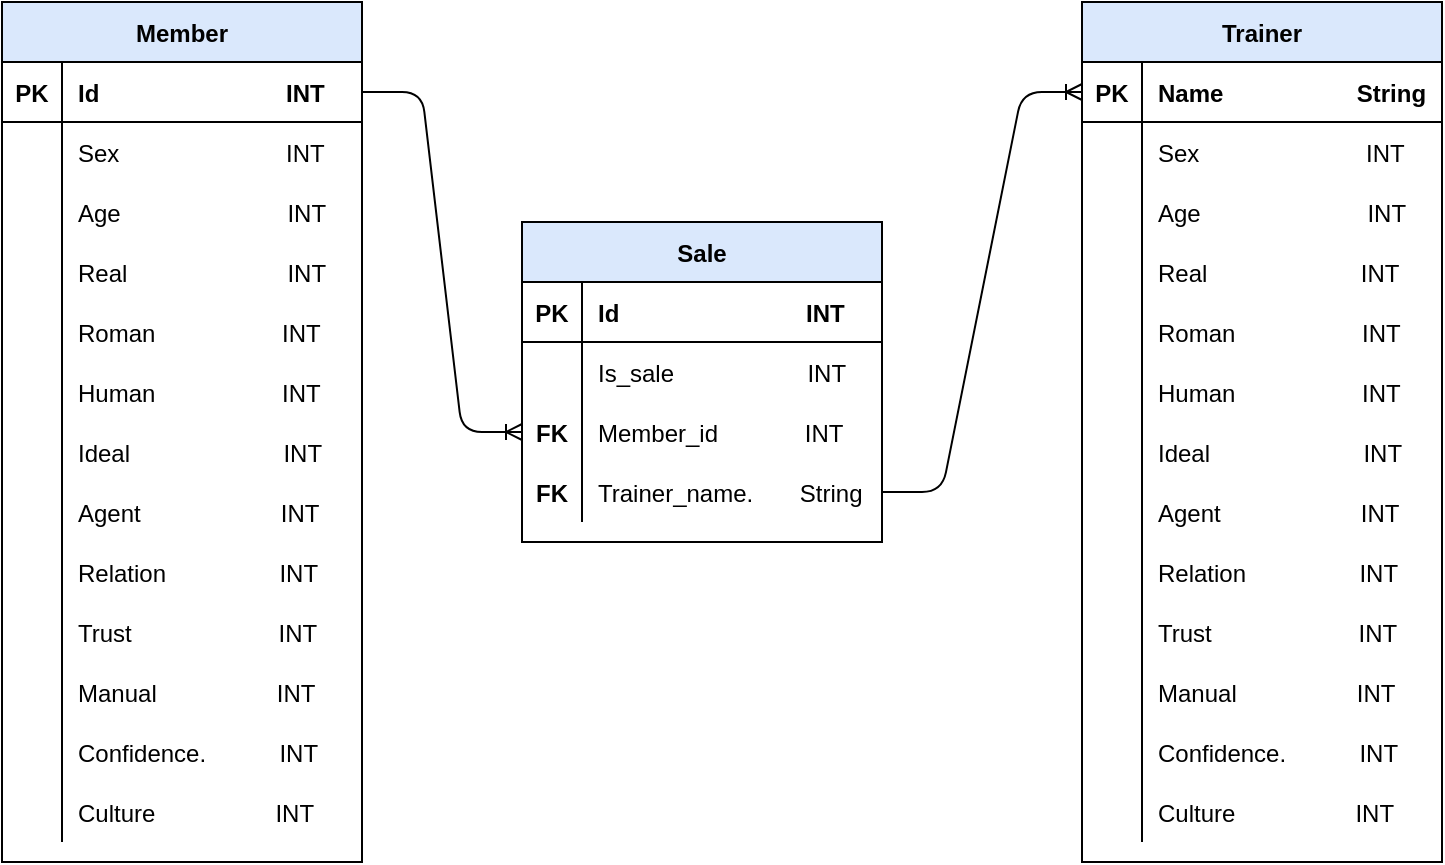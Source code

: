 <mxfile version="14.5.3" type="github">
  <diagram name="Page-1" id="bd83a815-5ea8-2e97-e5ec-87c9f400f2fa">
    <mxGraphModel dx="788" dy="491" grid="1" gridSize="10" guides="1" tooltips="1" connect="1" arrows="1" fold="1" page="1" pageScale="1.5" pageWidth="1169" pageHeight="826" background="#ffffff" math="0" shadow="0">
      <root>
        <mxCell id="0" style=";html=1;" />
        <mxCell id="1" style=";html=1;" parent="0" />
        <mxCell id="A8HipYz5tPDnNohidp6Q-77" value="Member" style="shape=table;startSize=30;container=1;collapsible=1;childLayout=tableLayout;fixedRows=1;rowLines=0;fontStyle=1;align=center;resizeLast=1;strokeColor=#000000;strokeWidth=1;fillColor=#DAE8FC;" vertex="1" parent="1">
          <mxGeometry x="600" y="480" width="180" height="430" as="geometry" />
        </mxCell>
        <mxCell id="A8HipYz5tPDnNohidp6Q-78" value="" style="shape=partialRectangle;collapsible=0;dropTarget=0;pointerEvents=0;fillColor=none;top=0;left=0;bottom=1;right=0;points=[[0,0.5],[1,0.5]];portConstraint=eastwest;" vertex="1" parent="A8HipYz5tPDnNohidp6Q-77">
          <mxGeometry y="30" width="180" height="30" as="geometry" />
        </mxCell>
        <mxCell id="A8HipYz5tPDnNohidp6Q-79" value="PK" style="shape=partialRectangle;connectable=0;fillColor=none;top=0;left=0;bottom=0;right=0;fontStyle=1;overflow=hidden;" vertex="1" parent="A8HipYz5tPDnNohidp6Q-78">
          <mxGeometry width="30" height="30" as="geometry" />
        </mxCell>
        <mxCell id="A8HipYz5tPDnNohidp6Q-80" value="Id                            INT" style="shape=partialRectangle;connectable=0;fillColor=none;top=0;left=0;bottom=0;right=0;align=left;spacingLeft=6;fontStyle=1;overflow=hidden;" vertex="1" parent="A8HipYz5tPDnNohidp6Q-78">
          <mxGeometry x="30" width="150" height="30" as="geometry" />
        </mxCell>
        <mxCell id="A8HipYz5tPDnNohidp6Q-81" value="" style="shape=partialRectangle;collapsible=0;dropTarget=0;pointerEvents=0;fillColor=none;top=0;left=0;bottom=0;right=0;points=[[0,0.5],[1,0.5]];portConstraint=eastwest;" vertex="1" parent="A8HipYz5tPDnNohidp6Q-77">
          <mxGeometry y="60" width="180" height="30" as="geometry" />
        </mxCell>
        <mxCell id="A8HipYz5tPDnNohidp6Q-82" value="" style="shape=partialRectangle;connectable=0;fillColor=none;top=0;left=0;bottom=0;right=0;editable=1;overflow=hidden;" vertex="1" parent="A8HipYz5tPDnNohidp6Q-81">
          <mxGeometry width="30" height="30" as="geometry" />
        </mxCell>
        <mxCell id="A8HipYz5tPDnNohidp6Q-83" value="Sex                         INT" style="shape=partialRectangle;connectable=0;fillColor=none;top=0;left=0;bottom=0;right=0;align=left;spacingLeft=6;overflow=hidden;" vertex="1" parent="A8HipYz5tPDnNohidp6Q-81">
          <mxGeometry x="30" width="150" height="30" as="geometry" />
        </mxCell>
        <mxCell id="A8HipYz5tPDnNohidp6Q-84" value="" style="shape=partialRectangle;collapsible=0;dropTarget=0;pointerEvents=0;fillColor=none;top=0;left=0;bottom=0;right=0;points=[[0,0.5],[1,0.5]];portConstraint=eastwest;" vertex="1" parent="A8HipYz5tPDnNohidp6Q-77">
          <mxGeometry y="90" width="180" height="30" as="geometry" />
        </mxCell>
        <mxCell id="A8HipYz5tPDnNohidp6Q-85" value="" style="shape=partialRectangle;connectable=0;fillColor=none;top=0;left=0;bottom=0;right=0;editable=1;overflow=hidden;" vertex="1" parent="A8HipYz5tPDnNohidp6Q-84">
          <mxGeometry width="30" height="30" as="geometry" />
        </mxCell>
        <mxCell id="A8HipYz5tPDnNohidp6Q-86" value="Age                         INT" style="shape=partialRectangle;connectable=0;fillColor=none;top=0;left=0;bottom=0;right=0;align=left;spacingLeft=6;overflow=hidden;" vertex="1" parent="A8HipYz5tPDnNohidp6Q-84">
          <mxGeometry x="30" width="150" height="30" as="geometry" />
        </mxCell>
        <mxCell id="A8HipYz5tPDnNohidp6Q-87" value="" style="shape=partialRectangle;collapsible=0;dropTarget=0;pointerEvents=0;fillColor=none;top=0;left=0;bottom=0;right=0;points=[[0,0.5],[1,0.5]];portConstraint=eastwest;" vertex="1" parent="A8HipYz5tPDnNohidp6Q-77">
          <mxGeometry y="120" width="180" height="30" as="geometry" />
        </mxCell>
        <mxCell id="A8HipYz5tPDnNohidp6Q-88" value="" style="shape=partialRectangle;connectable=0;fillColor=none;top=0;left=0;bottom=0;right=0;editable=1;overflow=hidden;" vertex="1" parent="A8HipYz5tPDnNohidp6Q-87">
          <mxGeometry width="30" height="30" as="geometry" />
        </mxCell>
        <mxCell id="A8HipYz5tPDnNohidp6Q-89" value="Real                        INT" style="shape=partialRectangle;connectable=0;fillColor=none;top=0;left=0;bottom=0;right=0;align=left;spacingLeft=6;overflow=hidden;" vertex="1" parent="A8HipYz5tPDnNohidp6Q-87">
          <mxGeometry x="30" width="150" height="30" as="geometry" />
        </mxCell>
        <mxCell id="A8HipYz5tPDnNohidp6Q-102" value="" style="shape=partialRectangle;collapsible=0;dropTarget=0;pointerEvents=0;fillColor=none;top=0;left=0;bottom=0;right=0;points=[[0,0.5],[1,0.5]];portConstraint=eastwest;" vertex="1" parent="A8HipYz5tPDnNohidp6Q-77">
          <mxGeometry y="150" width="180" height="30" as="geometry" />
        </mxCell>
        <mxCell id="A8HipYz5tPDnNohidp6Q-103" value="" style="shape=partialRectangle;connectable=0;fillColor=none;top=0;left=0;bottom=0;right=0;editable=1;overflow=hidden;" vertex="1" parent="A8HipYz5tPDnNohidp6Q-102">
          <mxGeometry width="30" height="30" as="geometry" />
        </mxCell>
        <mxCell id="A8HipYz5tPDnNohidp6Q-104" value="Roman                   INT" style="shape=partialRectangle;connectable=0;fillColor=none;top=0;left=0;bottom=0;right=0;align=left;spacingLeft=6;overflow=hidden;" vertex="1" parent="A8HipYz5tPDnNohidp6Q-102">
          <mxGeometry x="30" width="150" height="30" as="geometry" />
        </mxCell>
        <mxCell id="A8HipYz5tPDnNohidp6Q-105" value="" style="shape=partialRectangle;collapsible=0;dropTarget=0;pointerEvents=0;fillColor=none;top=0;left=0;bottom=0;right=0;points=[[0,0.5],[1,0.5]];portConstraint=eastwest;" vertex="1" parent="A8HipYz5tPDnNohidp6Q-77">
          <mxGeometry y="180" width="180" height="30" as="geometry" />
        </mxCell>
        <mxCell id="A8HipYz5tPDnNohidp6Q-106" value="" style="shape=partialRectangle;connectable=0;fillColor=none;top=0;left=0;bottom=0;right=0;editable=1;overflow=hidden;" vertex="1" parent="A8HipYz5tPDnNohidp6Q-105">
          <mxGeometry width="30" height="30" as="geometry" />
        </mxCell>
        <mxCell id="A8HipYz5tPDnNohidp6Q-107" value="Human                   INT" style="shape=partialRectangle;connectable=0;fillColor=none;top=0;left=0;bottom=0;right=0;align=left;spacingLeft=6;overflow=hidden;" vertex="1" parent="A8HipYz5tPDnNohidp6Q-105">
          <mxGeometry x="30" width="150" height="30" as="geometry" />
        </mxCell>
        <mxCell id="A8HipYz5tPDnNohidp6Q-108" value="" style="shape=partialRectangle;collapsible=0;dropTarget=0;pointerEvents=0;fillColor=none;top=0;left=0;bottom=0;right=0;points=[[0,0.5],[1,0.5]];portConstraint=eastwest;" vertex="1" parent="A8HipYz5tPDnNohidp6Q-77">
          <mxGeometry y="210" width="180" height="30" as="geometry" />
        </mxCell>
        <mxCell id="A8HipYz5tPDnNohidp6Q-109" value="" style="shape=partialRectangle;connectable=0;fillColor=none;top=0;left=0;bottom=0;right=0;editable=1;overflow=hidden;" vertex="1" parent="A8HipYz5tPDnNohidp6Q-108">
          <mxGeometry width="30" height="30" as="geometry" />
        </mxCell>
        <mxCell id="A8HipYz5tPDnNohidp6Q-110" value="Ideal                       INT" style="shape=partialRectangle;connectable=0;fillColor=none;top=0;left=0;bottom=0;right=0;align=left;spacingLeft=6;overflow=hidden;" vertex="1" parent="A8HipYz5tPDnNohidp6Q-108">
          <mxGeometry x="30" width="150" height="30" as="geometry" />
        </mxCell>
        <mxCell id="A8HipYz5tPDnNohidp6Q-111" value="" style="shape=partialRectangle;collapsible=0;dropTarget=0;pointerEvents=0;fillColor=none;top=0;left=0;bottom=0;right=0;points=[[0,0.5],[1,0.5]];portConstraint=eastwest;" vertex="1" parent="A8HipYz5tPDnNohidp6Q-77">
          <mxGeometry y="240" width="180" height="30" as="geometry" />
        </mxCell>
        <mxCell id="A8HipYz5tPDnNohidp6Q-112" value="" style="shape=partialRectangle;connectable=0;fillColor=none;top=0;left=0;bottom=0;right=0;editable=1;overflow=hidden;" vertex="1" parent="A8HipYz5tPDnNohidp6Q-111">
          <mxGeometry width="30" height="30" as="geometry" />
        </mxCell>
        <mxCell id="A8HipYz5tPDnNohidp6Q-113" value="Agent                     INT" style="shape=partialRectangle;connectable=0;fillColor=none;top=0;left=0;bottom=0;right=0;align=left;spacingLeft=6;overflow=hidden;" vertex="1" parent="A8HipYz5tPDnNohidp6Q-111">
          <mxGeometry x="30" width="150" height="30" as="geometry" />
        </mxCell>
        <mxCell id="A8HipYz5tPDnNohidp6Q-114" value="" style="shape=partialRectangle;collapsible=0;dropTarget=0;pointerEvents=0;fillColor=none;top=0;left=0;bottom=0;right=0;points=[[0,0.5],[1,0.5]];portConstraint=eastwest;" vertex="1" parent="A8HipYz5tPDnNohidp6Q-77">
          <mxGeometry y="270" width="180" height="30" as="geometry" />
        </mxCell>
        <mxCell id="A8HipYz5tPDnNohidp6Q-115" value="" style="shape=partialRectangle;connectable=0;fillColor=none;top=0;left=0;bottom=0;right=0;editable=1;overflow=hidden;" vertex="1" parent="A8HipYz5tPDnNohidp6Q-114">
          <mxGeometry width="30" height="30" as="geometry" />
        </mxCell>
        <mxCell id="A8HipYz5tPDnNohidp6Q-116" value="Relation                 INT" style="shape=partialRectangle;connectable=0;fillColor=none;top=0;left=0;bottom=0;right=0;align=left;spacingLeft=6;overflow=hidden;" vertex="1" parent="A8HipYz5tPDnNohidp6Q-114">
          <mxGeometry x="30" width="150" height="30" as="geometry" />
        </mxCell>
        <mxCell id="A8HipYz5tPDnNohidp6Q-117" value="" style="shape=partialRectangle;collapsible=0;dropTarget=0;pointerEvents=0;fillColor=none;top=0;left=0;bottom=0;right=0;points=[[0,0.5],[1,0.5]];portConstraint=eastwest;" vertex="1" parent="A8HipYz5tPDnNohidp6Q-77">
          <mxGeometry y="300" width="180" height="30" as="geometry" />
        </mxCell>
        <mxCell id="A8HipYz5tPDnNohidp6Q-118" value="" style="shape=partialRectangle;connectable=0;fillColor=none;top=0;left=0;bottom=0;right=0;editable=1;overflow=hidden;" vertex="1" parent="A8HipYz5tPDnNohidp6Q-117">
          <mxGeometry width="30" height="30" as="geometry" />
        </mxCell>
        <mxCell id="A8HipYz5tPDnNohidp6Q-119" value="Trust                      INT" style="shape=partialRectangle;connectable=0;fillColor=none;top=0;left=0;bottom=0;right=0;align=left;spacingLeft=6;overflow=hidden;" vertex="1" parent="A8HipYz5tPDnNohidp6Q-117">
          <mxGeometry x="30" width="150" height="30" as="geometry" />
        </mxCell>
        <mxCell id="A8HipYz5tPDnNohidp6Q-120" value="" style="shape=partialRectangle;collapsible=0;dropTarget=0;pointerEvents=0;fillColor=none;top=0;left=0;bottom=0;right=0;points=[[0,0.5],[1,0.5]];portConstraint=eastwest;" vertex="1" parent="A8HipYz5tPDnNohidp6Q-77">
          <mxGeometry y="330" width="180" height="30" as="geometry" />
        </mxCell>
        <mxCell id="A8HipYz5tPDnNohidp6Q-121" value="" style="shape=partialRectangle;connectable=0;fillColor=none;top=0;left=0;bottom=0;right=0;editable=1;overflow=hidden;" vertex="1" parent="A8HipYz5tPDnNohidp6Q-120">
          <mxGeometry width="30" height="30" as="geometry" />
        </mxCell>
        <mxCell id="A8HipYz5tPDnNohidp6Q-122" value="Manual                  INT" style="shape=partialRectangle;connectable=0;fillColor=none;top=0;left=0;bottom=0;right=0;align=left;spacingLeft=6;overflow=hidden;" vertex="1" parent="A8HipYz5tPDnNohidp6Q-120">
          <mxGeometry x="30" width="150" height="30" as="geometry" />
        </mxCell>
        <mxCell id="A8HipYz5tPDnNohidp6Q-126" value="" style="shape=partialRectangle;collapsible=0;dropTarget=0;pointerEvents=0;fillColor=none;top=0;left=0;bottom=0;right=0;points=[[0,0.5],[1,0.5]];portConstraint=eastwest;" vertex="1" parent="A8HipYz5tPDnNohidp6Q-77">
          <mxGeometry y="360" width="180" height="30" as="geometry" />
        </mxCell>
        <mxCell id="A8HipYz5tPDnNohidp6Q-127" value="" style="shape=partialRectangle;connectable=0;fillColor=none;top=0;left=0;bottom=0;right=0;editable=1;overflow=hidden;" vertex="1" parent="A8HipYz5tPDnNohidp6Q-126">
          <mxGeometry width="30" height="30" as="geometry" />
        </mxCell>
        <mxCell id="A8HipYz5tPDnNohidp6Q-128" value="Confidence.           INT" style="shape=partialRectangle;connectable=0;fillColor=none;top=0;left=0;bottom=0;right=0;align=left;spacingLeft=6;overflow=hidden;" vertex="1" parent="A8HipYz5tPDnNohidp6Q-126">
          <mxGeometry x="30" width="150" height="30" as="geometry" />
        </mxCell>
        <mxCell id="A8HipYz5tPDnNohidp6Q-129" value="" style="shape=partialRectangle;collapsible=0;dropTarget=0;pointerEvents=0;fillColor=none;top=0;left=0;bottom=0;right=0;points=[[0,0.5],[1,0.5]];portConstraint=eastwest;" vertex="1" parent="A8HipYz5tPDnNohidp6Q-77">
          <mxGeometry y="390" width="180" height="30" as="geometry" />
        </mxCell>
        <mxCell id="A8HipYz5tPDnNohidp6Q-130" value="" style="shape=partialRectangle;connectable=0;fillColor=none;top=0;left=0;bottom=0;right=0;editable=1;overflow=hidden;" vertex="1" parent="A8HipYz5tPDnNohidp6Q-129">
          <mxGeometry width="30" height="30" as="geometry" />
        </mxCell>
        <mxCell id="A8HipYz5tPDnNohidp6Q-131" value="Culture                  INT" style="shape=partialRectangle;connectable=0;fillColor=none;top=0;left=0;bottom=0;right=0;align=left;spacingLeft=6;overflow=hidden;" vertex="1" parent="A8HipYz5tPDnNohidp6Q-129">
          <mxGeometry x="30" width="150" height="30" as="geometry" />
        </mxCell>
        <mxCell id="A8HipYz5tPDnNohidp6Q-132" value="Trainer" style="shape=table;startSize=30;container=1;collapsible=1;childLayout=tableLayout;fixedRows=1;rowLines=0;fontStyle=1;align=center;resizeLast=1;strokeColor=#000000;strokeWidth=1;fillColor=#DAE8FC;" vertex="1" parent="1">
          <mxGeometry x="1140" y="480" width="180" height="430" as="geometry" />
        </mxCell>
        <mxCell id="A8HipYz5tPDnNohidp6Q-133" value="" style="shape=partialRectangle;collapsible=0;dropTarget=0;pointerEvents=0;fillColor=none;top=0;left=0;bottom=1;right=0;points=[[0,0.5],[1,0.5]];portConstraint=eastwest;" vertex="1" parent="A8HipYz5tPDnNohidp6Q-132">
          <mxGeometry y="30" width="180" height="30" as="geometry" />
        </mxCell>
        <mxCell id="A8HipYz5tPDnNohidp6Q-134" value="PK" style="shape=partialRectangle;connectable=0;fillColor=none;top=0;left=0;bottom=0;right=0;fontStyle=1;overflow=hidden;" vertex="1" parent="A8HipYz5tPDnNohidp6Q-133">
          <mxGeometry width="30" height="30" as="geometry" />
        </mxCell>
        <mxCell id="A8HipYz5tPDnNohidp6Q-135" value="Name                    String" style="shape=partialRectangle;connectable=0;fillColor=none;top=0;left=0;bottom=0;right=0;align=left;spacingLeft=6;fontStyle=1;overflow=hidden;" vertex="1" parent="A8HipYz5tPDnNohidp6Q-133">
          <mxGeometry x="30" width="150" height="30" as="geometry" />
        </mxCell>
        <mxCell id="A8HipYz5tPDnNohidp6Q-136" value="" style="shape=partialRectangle;collapsible=0;dropTarget=0;pointerEvents=0;fillColor=none;top=0;left=0;bottom=0;right=0;points=[[0,0.5],[1,0.5]];portConstraint=eastwest;" vertex="1" parent="A8HipYz5tPDnNohidp6Q-132">
          <mxGeometry y="60" width="180" height="30" as="geometry" />
        </mxCell>
        <mxCell id="A8HipYz5tPDnNohidp6Q-137" value="" style="shape=partialRectangle;connectable=0;fillColor=none;top=0;left=0;bottom=0;right=0;editable=1;overflow=hidden;" vertex="1" parent="A8HipYz5tPDnNohidp6Q-136">
          <mxGeometry width="30" height="30" as="geometry" />
        </mxCell>
        <mxCell id="A8HipYz5tPDnNohidp6Q-138" value="Sex                         INT" style="shape=partialRectangle;connectable=0;fillColor=none;top=0;left=0;bottom=0;right=0;align=left;spacingLeft=6;overflow=hidden;" vertex="1" parent="A8HipYz5tPDnNohidp6Q-136">
          <mxGeometry x="30" width="150" height="30" as="geometry" />
        </mxCell>
        <mxCell id="A8HipYz5tPDnNohidp6Q-139" value="" style="shape=partialRectangle;collapsible=0;dropTarget=0;pointerEvents=0;fillColor=none;top=0;left=0;bottom=0;right=0;points=[[0,0.5],[1,0.5]];portConstraint=eastwest;" vertex="1" parent="A8HipYz5tPDnNohidp6Q-132">
          <mxGeometry y="90" width="180" height="30" as="geometry" />
        </mxCell>
        <mxCell id="A8HipYz5tPDnNohidp6Q-140" value="" style="shape=partialRectangle;connectable=0;fillColor=none;top=0;left=0;bottom=0;right=0;editable=1;overflow=hidden;" vertex="1" parent="A8HipYz5tPDnNohidp6Q-139">
          <mxGeometry width="30" height="30" as="geometry" />
        </mxCell>
        <mxCell id="A8HipYz5tPDnNohidp6Q-141" value="Age                         INT" style="shape=partialRectangle;connectable=0;fillColor=none;top=0;left=0;bottom=0;right=0;align=left;spacingLeft=6;overflow=hidden;" vertex="1" parent="A8HipYz5tPDnNohidp6Q-139">
          <mxGeometry x="30" width="150" height="30" as="geometry" />
        </mxCell>
        <mxCell id="A8HipYz5tPDnNohidp6Q-142" value="" style="shape=partialRectangle;collapsible=0;dropTarget=0;pointerEvents=0;fillColor=none;top=0;left=0;bottom=0;right=0;points=[[0,0.5],[1,0.5]];portConstraint=eastwest;" vertex="1" parent="A8HipYz5tPDnNohidp6Q-132">
          <mxGeometry y="120" width="180" height="30" as="geometry" />
        </mxCell>
        <mxCell id="A8HipYz5tPDnNohidp6Q-143" value="" style="shape=partialRectangle;connectable=0;fillColor=none;top=0;left=0;bottom=0;right=0;editable=1;overflow=hidden;" vertex="1" parent="A8HipYz5tPDnNohidp6Q-142">
          <mxGeometry width="30" height="30" as="geometry" />
        </mxCell>
        <mxCell id="A8HipYz5tPDnNohidp6Q-144" value="Real                       INT" style="shape=partialRectangle;connectable=0;fillColor=none;top=0;left=0;bottom=0;right=0;align=left;spacingLeft=6;overflow=hidden;" vertex="1" parent="A8HipYz5tPDnNohidp6Q-142">
          <mxGeometry x="30" width="150" height="30" as="geometry" />
        </mxCell>
        <mxCell id="A8HipYz5tPDnNohidp6Q-145" value="" style="shape=partialRectangle;collapsible=0;dropTarget=0;pointerEvents=0;fillColor=none;top=0;left=0;bottom=0;right=0;points=[[0,0.5],[1,0.5]];portConstraint=eastwest;" vertex="1" parent="A8HipYz5tPDnNohidp6Q-132">
          <mxGeometry y="150" width="180" height="30" as="geometry" />
        </mxCell>
        <mxCell id="A8HipYz5tPDnNohidp6Q-146" value="" style="shape=partialRectangle;connectable=0;fillColor=none;top=0;left=0;bottom=0;right=0;editable=1;overflow=hidden;" vertex="1" parent="A8HipYz5tPDnNohidp6Q-145">
          <mxGeometry width="30" height="30" as="geometry" />
        </mxCell>
        <mxCell id="A8HipYz5tPDnNohidp6Q-147" value="Roman                   INT" style="shape=partialRectangle;connectable=0;fillColor=none;top=0;left=0;bottom=0;right=0;align=left;spacingLeft=6;overflow=hidden;" vertex="1" parent="A8HipYz5tPDnNohidp6Q-145">
          <mxGeometry x="30" width="150" height="30" as="geometry" />
        </mxCell>
        <mxCell id="A8HipYz5tPDnNohidp6Q-148" value="" style="shape=partialRectangle;collapsible=0;dropTarget=0;pointerEvents=0;fillColor=none;top=0;left=0;bottom=0;right=0;points=[[0,0.5],[1,0.5]];portConstraint=eastwest;" vertex="1" parent="A8HipYz5tPDnNohidp6Q-132">
          <mxGeometry y="180" width="180" height="30" as="geometry" />
        </mxCell>
        <mxCell id="A8HipYz5tPDnNohidp6Q-149" value="" style="shape=partialRectangle;connectable=0;fillColor=none;top=0;left=0;bottom=0;right=0;editable=1;overflow=hidden;" vertex="1" parent="A8HipYz5tPDnNohidp6Q-148">
          <mxGeometry width="30" height="30" as="geometry" />
        </mxCell>
        <mxCell id="A8HipYz5tPDnNohidp6Q-150" value="Human                   INT" style="shape=partialRectangle;connectable=0;fillColor=none;top=0;left=0;bottom=0;right=0;align=left;spacingLeft=6;overflow=hidden;" vertex="1" parent="A8HipYz5tPDnNohidp6Q-148">
          <mxGeometry x="30" width="150" height="30" as="geometry" />
        </mxCell>
        <mxCell id="A8HipYz5tPDnNohidp6Q-151" value="" style="shape=partialRectangle;collapsible=0;dropTarget=0;pointerEvents=0;fillColor=none;top=0;left=0;bottom=0;right=0;points=[[0,0.5],[1,0.5]];portConstraint=eastwest;" vertex="1" parent="A8HipYz5tPDnNohidp6Q-132">
          <mxGeometry y="210" width="180" height="30" as="geometry" />
        </mxCell>
        <mxCell id="A8HipYz5tPDnNohidp6Q-152" value="" style="shape=partialRectangle;connectable=0;fillColor=none;top=0;left=0;bottom=0;right=0;editable=1;overflow=hidden;" vertex="1" parent="A8HipYz5tPDnNohidp6Q-151">
          <mxGeometry width="30" height="30" as="geometry" />
        </mxCell>
        <mxCell id="A8HipYz5tPDnNohidp6Q-153" value="Ideal                       INT" style="shape=partialRectangle;connectable=0;fillColor=none;top=0;left=0;bottom=0;right=0;align=left;spacingLeft=6;overflow=hidden;" vertex="1" parent="A8HipYz5tPDnNohidp6Q-151">
          <mxGeometry x="30" width="150" height="30" as="geometry" />
        </mxCell>
        <mxCell id="A8HipYz5tPDnNohidp6Q-154" value="" style="shape=partialRectangle;collapsible=0;dropTarget=0;pointerEvents=0;fillColor=none;top=0;left=0;bottom=0;right=0;points=[[0,0.5],[1,0.5]];portConstraint=eastwest;" vertex="1" parent="A8HipYz5tPDnNohidp6Q-132">
          <mxGeometry y="240" width="180" height="30" as="geometry" />
        </mxCell>
        <mxCell id="A8HipYz5tPDnNohidp6Q-155" value="" style="shape=partialRectangle;connectable=0;fillColor=none;top=0;left=0;bottom=0;right=0;editable=1;overflow=hidden;" vertex="1" parent="A8HipYz5tPDnNohidp6Q-154">
          <mxGeometry width="30" height="30" as="geometry" />
        </mxCell>
        <mxCell id="A8HipYz5tPDnNohidp6Q-156" value="Agent                     INT" style="shape=partialRectangle;connectable=0;fillColor=none;top=0;left=0;bottom=0;right=0;align=left;spacingLeft=6;overflow=hidden;" vertex="1" parent="A8HipYz5tPDnNohidp6Q-154">
          <mxGeometry x="30" width="150" height="30" as="geometry" />
        </mxCell>
        <mxCell id="A8HipYz5tPDnNohidp6Q-157" value="" style="shape=partialRectangle;collapsible=0;dropTarget=0;pointerEvents=0;fillColor=none;top=0;left=0;bottom=0;right=0;points=[[0,0.5],[1,0.5]];portConstraint=eastwest;" vertex="1" parent="A8HipYz5tPDnNohidp6Q-132">
          <mxGeometry y="270" width="180" height="30" as="geometry" />
        </mxCell>
        <mxCell id="A8HipYz5tPDnNohidp6Q-158" value="" style="shape=partialRectangle;connectable=0;fillColor=none;top=0;left=0;bottom=0;right=0;editable=1;overflow=hidden;" vertex="1" parent="A8HipYz5tPDnNohidp6Q-157">
          <mxGeometry width="30" height="30" as="geometry" />
        </mxCell>
        <mxCell id="A8HipYz5tPDnNohidp6Q-159" value="Relation                 INT" style="shape=partialRectangle;connectable=0;fillColor=none;top=0;left=0;bottom=0;right=0;align=left;spacingLeft=6;overflow=hidden;" vertex="1" parent="A8HipYz5tPDnNohidp6Q-157">
          <mxGeometry x="30" width="150" height="30" as="geometry" />
        </mxCell>
        <mxCell id="A8HipYz5tPDnNohidp6Q-160" value="" style="shape=partialRectangle;collapsible=0;dropTarget=0;pointerEvents=0;fillColor=none;top=0;left=0;bottom=0;right=0;points=[[0,0.5],[1,0.5]];portConstraint=eastwest;" vertex="1" parent="A8HipYz5tPDnNohidp6Q-132">
          <mxGeometry y="300" width="180" height="30" as="geometry" />
        </mxCell>
        <mxCell id="A8HipYz5tPDnNohidp6Q-161" value="" style="shape=partialRectangle;connectable=0;fillColor=none;top=0;left=0;bottom=0;right=0;editable=1;overflow=hidden;" vertex="1" parent="A8HipYz5tPDnNohidp6Q-160">
          <mxGeometry width="30" height="30" as="geometry" />
        </mxCell>
        <mxCell id="A8HipYz5tPDnNohidp6Q-162" value="Trust                      INT" style="shape=partialRectangle;connectable=0;fillColor=none;top=0;left=0;bottom=0;right=0;align=left;spacingLeft=6;overflow=hidden;" vertex="1" parent="A8HipYz5tPDnNohidp6Q-160">
          <mxGeometry x="30" width="150" height="30" as="geometry" />
        </mxCell>
        <mxCell id="A8HipYz5tPDnNohidp6Q-163" value="" style="shape=partialRectangle;collapsible=0;dropTarget=0;pointerEvents=0;fillColor=none;top=0;left=0;bottom=0;right=0;points=[[0,0.5],[1,0.5]];portConstraint=eastwest;" vertex="1" parent="A8HipYz5tPDnNohidp6Q-132">
          <mxGeometry y="330" width="180" height="30" as="geometry" />
        </mxCell>
        <mxCell id="A8HipYz5tPDnNohidp6Q-164" value="" style="shape=partialRectangle;connectable=0;fillColor=none;top=0;left=0;bottom=0;right=0;editable=1;overflow=hidden;" vertex="1" parent="A8HipYz5tPDnNohidp6Q-163">
          <mxGeometry width="30" height="30" as="geometry" />
        </mxCell>
        <mxCell id="A8HipYz5tPDnNohidp6Q-165" value="Manual                  INT" style="shape=partialRectangle;connectable=0;fillColor=none;top=0;left=0;bottom=0;right=0;align=left;spacingLeft=6;overflow=hidden;" vertex="1" parent="A8HipYz5tPDnNohidp6Q-163">
          <mxGeometry x="30" width="150" height="30" as="geometry" />
        </mxCell>
        <mxCell id="A8HipYz5tPDnNohidp6Q-166" value="" style="shape=partialRectangle;collapsible=0;dropTarget=0;pointerEvents=0;fillColor=none;top=0;left=0;bottom=0;right=0;points=[[0,0.5],[1,0.5]];portConstraint=eastwest;" vertex="1" parent="A8HipYz5tPDnNohidp6Q-132">
          <mxGeometry y="360" width="180" height="30" as="geometry" />
        </mxCell>
        <mxCell id="A8HipYz5tPDnNohidp6Q-167" value="" style="shape=partialRectangle;connectable=0;fillColor=none;top=0;left=0;bottom=0;right=0;editable=1;overflow=hidden;" vertex="1" parent="A8HipYz5tPDnNohidp6Q-166">
          <mxGeometry width="30" height="30" as="geometry" />
        </mxCell>
        <mxCell id="A8HipYz5tPDnNohidp6Q-168" value="Confidence.           INT" style="shape=partialRectangle;connectable=0;fillColor=none;top=0;left=0;bottom=0;right=0;align=left;spacingLeft=6;overflow=hidden;" vertex="1" parent="A8HipYz5tPDnNohidp6Q-166">
          <mxGeometry x="30" width="150" height="30" as="geometry" />
        </mxCell>
        <mxCell id="A8HipYz5tPDnNohidp6Q-169" value="" style="shape=partialRectangle;collapsible=0;dropTarget=0;pointerEvents=0;fillColor=none;top=0;left=0;bottom=0;right=0;points=[[0,0.5],[1,0.5]];portConstraint=eastwest;" vertex="1" parent="A8HipYz5tPDnNohidp6Q-132">
          <mxGeometry y="390" width="180" height="30" as="geometry" />
        </mxCell>
        <mxCell id="A8HipYz5tPDnNohidp6Q-170" value="" style="shape=partialRectangle;connectable=0;fillColor=none;top=0;left=0;bottom=0;right=0;editable=1;overflow=hidden;" vertex="1" parent="A8HipYz5tPDnNohidp6Q-169">
          <mxGeometry width="30" height="30" as="geometry" />
        </mxCell>
        <mxCell id="A8HipYz5tPDnNohidp6Q-171" value="Culture                  INT" style="shape=partialRectangle;connectable=0;fillColor=none;top=0;left=0;bottom=0;right=0;align=left;spacingLeft=6;overflow=hidden;" vertex="1" parent="A8HipYz5tPDnNohidp6Q-169">
          <mxGeometry x="30" width="150" height="30" as="geometry" />
        </mxCell>
        <mxCell id="A8HipYz5tPDnNohidp6Q-172" value="Sale" style="shape=table;startSize=30;container=1;collapsible=1;childLayout=tableLayout;fixedRows=1;rowLines=0;fontStyle=1;align=center;resizeLast=1;strokeColor=#000000;strokeWidth=1;fillColor=#DAE8FC;" vertex="1" parent="1">
          <mxGeometry x="860" y="590" width="180" height="160" as="geometry" />
        </mxCell>
        <mxCell id="A8HipYz5tPDnNohidp6Q-173" value="" style="shape=partialRectangle;collapsible=0;dropTarget=0;pointerEvents=0;fillColor=none;top=0;left=0;bottom=1;right=0;points=[[0,0.5],[1,0.5]];portConstraint=eastwest;" vertex="1" parent="A8HipYz5tPDnNohidp6Q-172">
          <mxGeometry y="30" width="180" height="30" as="geometry" />
        </mxCell>
        <mxCell id="A8HipYz5tPDnNohidp6Q-174" value="PK" style="shape=partialRectangle;connectable=0;fillColor=none;top=0;left=0;bottom=0;right=0;fontStyle=1;overflow=hidden;" vertex="1" parent="A8HipYz5tPDnNohidp6Q-173">
          <mxGeometry width="30" height="30" as="geometry" />
        </mxCell>
        <mxCell id="A8HipYz5tPDnNohidp6Q-175" value="Id                            INT" style="shape=partialRectangle;connectable=0;fillColor=none;top=0;left=0;bottom=0;right=0;align=left;spacingLeft=6;fontStyle=1;overflow=hidden;" vertex="1" parent="A8HipYz5tPDnNohidp6Q-173">
          <mxGeometry x="30" width="150" height="30" as="geometry" />
        </mxCell>
        <mxCell id="A8HipYz5tPDnNohidp6Q-176" value="" style="shape=partialRectangle;collapsible=0;dropTarget=0;pointerEvents=0;fillColor=none;top=0;left=0;bottom=0;right=0;points=[[0,0.5],[1,0.5]];portConstraint=eastwest;" vertex="1" parent="A8HipYz5tPDnNohidp6Q-172">
          <mxGeometry y="60" width="180" height="30" as="geometry" />
        </mxCell>
        <mxCell id="A8HipYz5tPDnNohidp6Q-177" value="" style="shape=partialRectangle;connectable=0;fillColor=none;top=0;left=0;bottom=0;right=0;editable=1;overflow=hidden;" vertex="1" parent="A8HipYz5tPDnNohidp6Q-176">
          <mxGeometry width="30" height="30" as="geometry" />
        </mxCell>
        <mxCell id="A8HipYz5tPDnNohidp6Q-178" value="Is_sale                    INT" style="shape=partialRectangle;connectable=0;fillColor=none;top=0;left=0;bottom=0;right=0;align=left;spacingLeft=6;overflow=hidden;" vertex="1" parent="A8HipYz5tPDnNohidp6Q-176">
          <mxGeometry x="30" width="150" height="30" as="geometry" />
        </mxCell>
        <mxCell id="A8HipYz5tPDnNohidp6Q-179" value="" style="shape=partialRectangle;collapsible=0;dropTarget=0;pointerEvents=0;fillColor=none;top=0;left=0;bottom=0;right=0;points=[[0,0.5],[1,0.5]];portConstraint=eastwest;" vertex="1" parent="A8HipYz5tPDnNohidp6Q-172">
          <mxGeometry y="90" width="180" height="30" as="geometry" />
        </mxCell>
        <mxCell id="A8HipYz5tPDnNohidp6Q-180" value="FK" style="shape=partialRectangle;connectable=0;fillColor=none;top=0;left=0;bottom=0;right=0;editable=1;overflow=hidden;fontStyle=1" vertex="1" parent="A8HipYz5tPDnNohidp6Q-179">
          <mxGeometry width="30" height="30" as="geometry" />
        </mxCell>
        <mxCell id="A8HipYz5tPDnNohidp6Q-181" value="Member_id             INT" style="shape=partialRectangle;connectable=0;fillColor=none;top=0;left=0;bottom=0;right=0;align=left;spacingLeft=6;overflow=hidden;" vertex="1" parent="A8HipYz5tPDnNohidp6Q-179">
          <mxGeometry x="30" width="150" height="30" as="geometry" />
        </mxCell>
        <mxCell id="A8HipYz5tPDnNohidp6Q-182" value="" style="shape=partialRectangle;collapsible=0;dropTarget=0;pointerEvents=0;fillColor=none;top=0;left=0;bottom=0;right=0;points=[[0,0.5],[1,0.5]];portConstraint=eastwest;" vertex="1" parent="A8HipYz5tPDnNohidp6Q-172">
          <mxGeometry y="120" width="180" height="30" as="geometry" />
        </mxCell>
        <mxCell id="A8HipYz5tPDnNohidp6Q-183" value="FK" style="shape=partialRectangle;connectable=0;fillColor=none;top=0;left=0;bottom=0;right=0;editable=1;overflow=hidden;fontStyle=1" vertex="1" parent="A8HipYz5tPDnNohidp6Q-182">
          <mxGeometry width="30" height="30" as="geometry" />
        </mxCell>
        <mxCell id="A8HipYz5tPDnNohidp6Q-184" value="Trainer_name.       String" style="shape=partialRectangle;connectable=0;fillColor=none;top=0;left=0;bottom=0;right=0;align=left;spacingLeft=6;overflow=hidden;" vertex="1" parent="A8HipYz5tPDnNohidp6Q-182">
          <mxGeometry x="30" width="150" height="30" as="geometry" />
        </mxCell>
        <mxCell id="A8HipYz5tPDnNohidp6Q-185" value="" style="edgeStyle=entityRelationEdgeStyle;fontSize=12;html=1;endArrow=ERoneToMany;entryX=0;entryY=0.5;entryDx=0;entryDy=0;" edge="1" parent="1" source="A8HipYz5tPDnNohidp6Q-78" target="A8HipYz5tPDnNohidp6Q-179">
          <mxGeometry width="100" height="100" relative="1" as="geometry">
            <mxPoint x="900" y="720" as="sourcePoint" />
            <mxPoint x="1000" y="620" as="targetPoint" />
          </mxGeometry>
        </mxCell>
        <mxCell id="A8HipYz5tPDnNohidp6Q-186" value="" style="edgeStyle=entityRelationEdgeStyle;fontSize=12;html=1;endArrow=ERoneToMany;exitX=1;exitY=0.5;exitDx=0;exitDy=0;" edge="1" parent="1" source="A8HipYz5tPDnNohidp6Q-182" target="A8HipYz5tPDnNohidp6Q-133">
          <mxGeometry width="100" height="100" relative="1" as="geometry">
            <mxPoint x="900" y="720" as="sourcePoint" />
            <mxPoint x="1000" y="620" as="targetPoint" />
          </mxGeometry>
        </mxCell>
      </root>
    </mxGraphModel>
  </diagram>
</mxfile>
